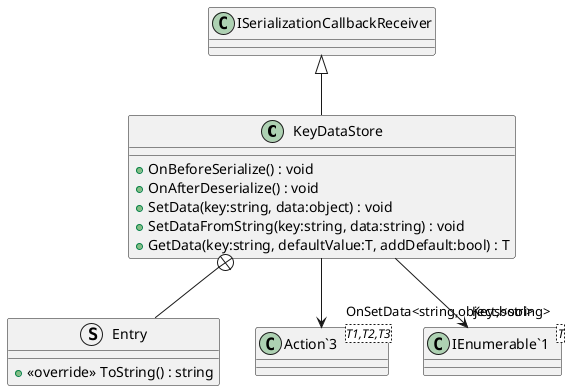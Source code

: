 @startuml
class KeyDataStore {
    + OnBeforeSerialize() : void
    + OnAfterDeserialize() : void
    + SetData(key:string, data:object) : void
    + SetDataFromString(key:string, data:string) : void
    + GetData(key:string, defaultValue:T, addDefault:bool) : T
}
struct Entry {
    + <<override>> ToString() : string
}
class "Action`3"<T1,T2,T3> {
}
class "IEnumerable`1"<T> {
}
ISerializationCallbackReceiver <|-- KeyDataStore
KeyDataStore --> "OnSetData<string,object,bool>" "Action`3"
KeyDataStore --> "Keys<string>" "IEnumerable`1"
KeyDataStore +-- Entry
@enduml
